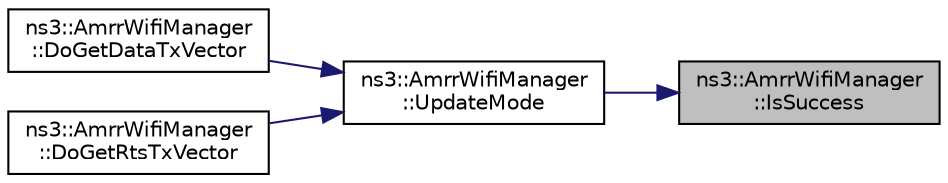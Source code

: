 digraph "ns3::AmrrWifiManager::IsSuccess"
{
 // LATEX_PDF_SIZE
  edge [fontname="Helvetica",fontsize="10",labelfontname="Helvetica",labelfontsize="10"];
  node [fontname="Helvetica",fontsize="10",shape=record];
  rankdir="RL";
  Node1 [label="ns3::AmrrWifiManager\l::IsSuccess",height=0.2,width=0.4,color="black", fillcolor="grey75", style="filled", fontcolor="black",tooltip="Check if the number of retransmission and transmission error is less than the number of successful tr..."];
  Node1 -> Node2 [dir="back",color="midnightblue",fontsize="10",style="solid",fontname="Helvetica"];
  Node2 [label="ns3::AmrrWifiManager\l::UpdateMode",height=0.2,width=0.4,color="black", fillcolor="white", style="filled",URL="$classns3_1_1_amrr_wifi_manager.html#a2bdf0c3696234b2d530d3becd174afdd",tooltip="Update the mode used to send to the given station."];
  Node2 -> Node3 [dir="back",color="midnightblue",fontsize="10",style="solid",fontname="Helvetica"];
  Node3 [label="ns3::AmrrWifiManager\l::DoGetDataTxVector",height=0.2,width=0.4,color="black", fillcolor="white", style="filled",URL="$classns3_1_1_amrr_wifi_manager.html#ad18cc0aa1f6f6472e9e5ac2563b85e4c",tooltip=" "];
  Node2 -> Node4 [dir="back",color="midnightblue",fontsize="10",style="solid",fontname="Helvetica"];
  Node4 [label="ns3::AmrrWifiManager\l::DoGetRtsTxVector",height=0.2,width=0.4,color="black", fillcolor="white", style="filled",URL="$classns3_1_1_amrr_wifi_manager.html#a036c453d18e33475b8ad75922682d214",tooltip=" "];
}
